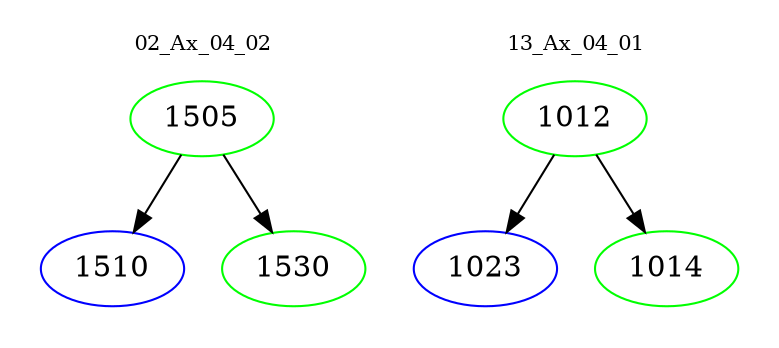digraph{
subgraph cluster_0 {
color = white
label = "02_Ax_04_02";
fontsize=10;
T0_1505 [label="1505", color="green"]
T0_1505 -> T0_1510 [color="black"]
T0_1510 [label="1510", color="blue"]
T0_1505 -> T0_1530 [color="black"]
T0_1530 [label="1530", color="green"]
}
subgraph cluster_1 {
color = white
label = "13_Ax_04_01";
fontsize=10;
T1_1012 [label="1012", color="green"]
T1_1012 -> T1_1023 [color="black"]
T1_1023 [label="1023", color="blue"]
T1_1012 -> T1_1014 [color="black"]
T1_1014 [label="1014", color="green"]
}
}
